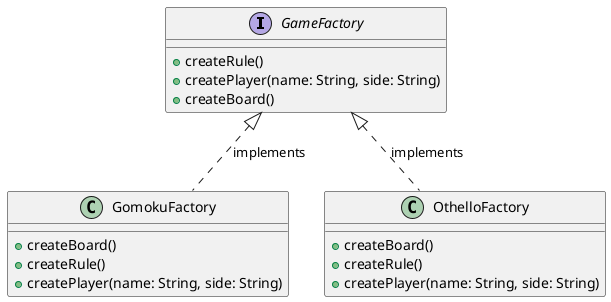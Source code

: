 @startuml
    interface GameFactory {
        +createRule()
        +createPlayer(name: String, side: String)
        +createBoard()
    }

    class GomokuFactory {
        +createBoard()
        +createRule()
        +createPlayer(name: String, side: String)
    }

    class OthelloFactory {
        +createBoard()
        +createRule()
        +createPlayer(name: String, side: String)
    }

GameFactory <|.. GomokuFactory : implements
GameFactory <|.. OthelloFactory : implements
@enduml